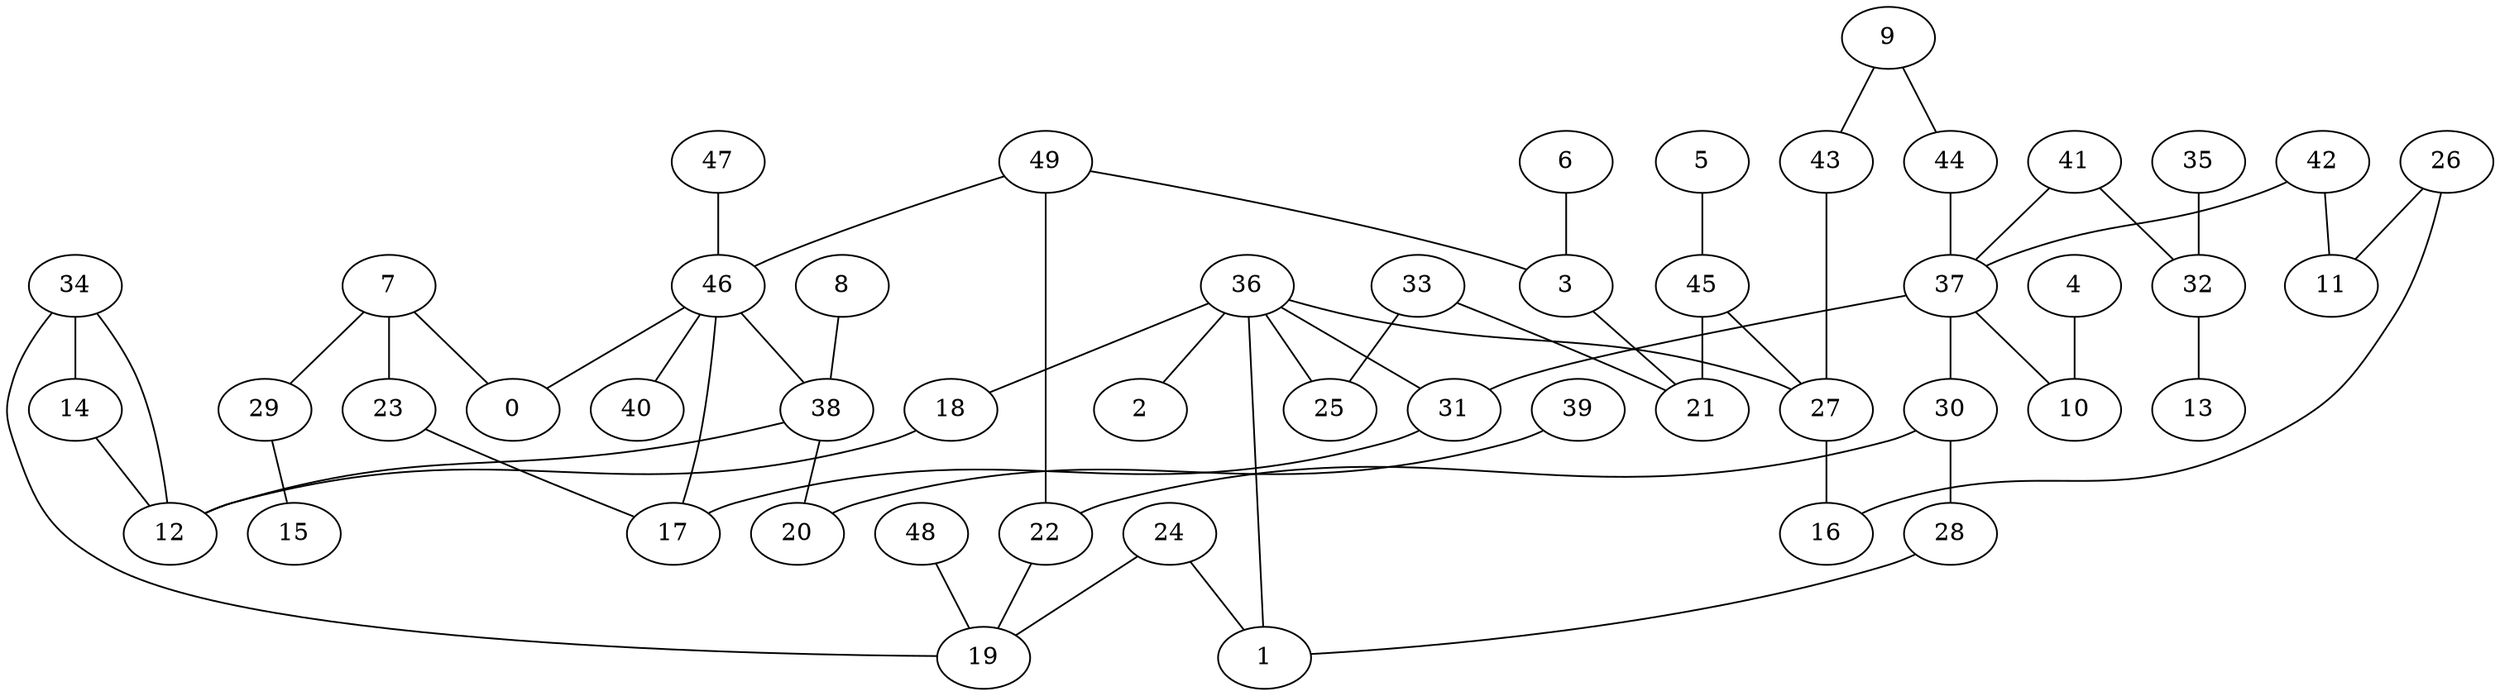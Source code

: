 digraph GG_graph {

subgraph G_graph {
edge [color = black]
"8" -> "38" [dir = none]
"24" -> "1" [dir = none]
"26" -> "16" [dir = none]
"32" -> "13" [dir = none]
"18" -> "12" [dir = none]
"48" -> "19" [dir = none]
"29" -> "15" [dir = none]
"34" -> "14" [dir = none]
"34" -> "12" [dir = none]
"39" -> "20" [dir = none]
"33" -> "25" [dir = none]
"4" -> "10" [dir = none]
"22" -> "19" [dir = none]
"9" -> "44" [dir = none]
"38" -> "20" [dir = none]
"38" -> "12" [dir = none]
"46" -> "40" [dir = none]
"46" -> "0" [dir = none]
"46" -> "38" [dir = none]
"46" -> "17" [dir = none]
"37" -> "10" [dir = none]
"37" -> "30" [dir = none]
"37" -> "31" [dir = none]
"6" -> "3" [dir = none]
"45" -> "21" [dir = none]
"45" -> "27" [dir = none]
"30" -> "28" [dir = none]
"36" -> "25" [dir = none]
"36" -> "1" [dir = none]
"36" -> "2" [dir = none]
"36" -> "31" [dir = none]
"36" -> "27" [dir = none]
"43" -> "27" [dir = none]
"31" -> "17" [dir = none]
"35" -> "32" [dir = none]
"27" -> "16" [dir = none]
"41" -> "32" [dir = none]
"41" -> "37" [dir = none]
"7" -> "29" [dir = none]
"7" -> "0" [dir = none]
"49" -> "3" [dir = none]
"49" -> "22" [dir = none]
"49" -> "46" [dir = none]
"42" -> "11" [dir = none]
"42" -> "37" [dir = none]
"44" -> "37" [dir = none]
"47" -> "46" [dir = none]
"5" -> "45" [dir = none]
"23" -> "17" [dir = none]
"7" -> "23" [dir = none]
"33" -> "21" [dir = none]
"36" -> "18" [dir = none]
"26" -> "11" [dir = none]
"3" -> "21" [dir = none]
"34" -> "19" [dir = none]
"30" -> "22" [dir = none]
"14" -> "12" [dir = none]
"28" -> "1" [dir = none]
"9" -> "43" [dir = none]
"24" -> "19" [dir = none]
}

}
